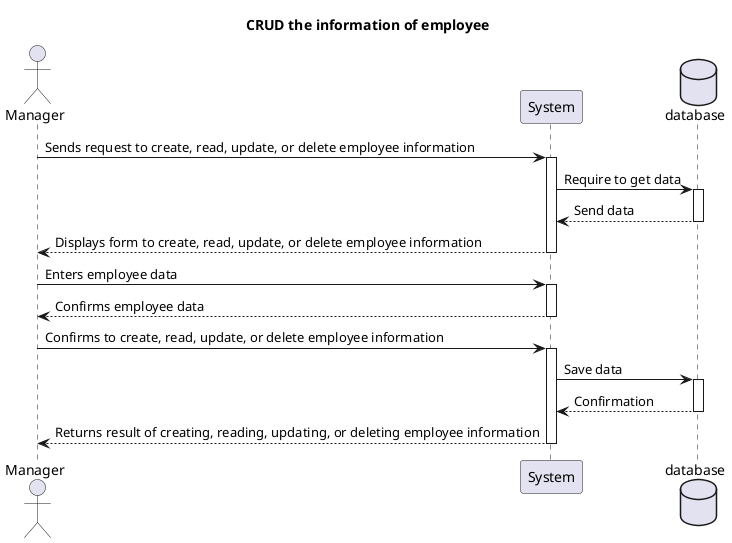 @startuml
Title CRUD the information of employee
actor Manager
participant System
Database database

Manager -> System: Sends request to create, read, update, or delete employee information
activate System
System -> database: Require to get data
activate database
database --> System: Send data
deactivate database
System --> Manager: Displays form to create, read, update, or delete employee information
deactivate System

Manager -> System: Enters employee data
activate System
System --> Manager: Confirms employee data
deactivate System

Manager -> System: Confirms to create, read, update, or delete employee information
activate System
System-> database: Save data
activate database
database --> System: Confirmation
deactivate database
System --> Manager: Returns result of creating, reading, updating, or deleting employee information
deactivate System
@enduml
